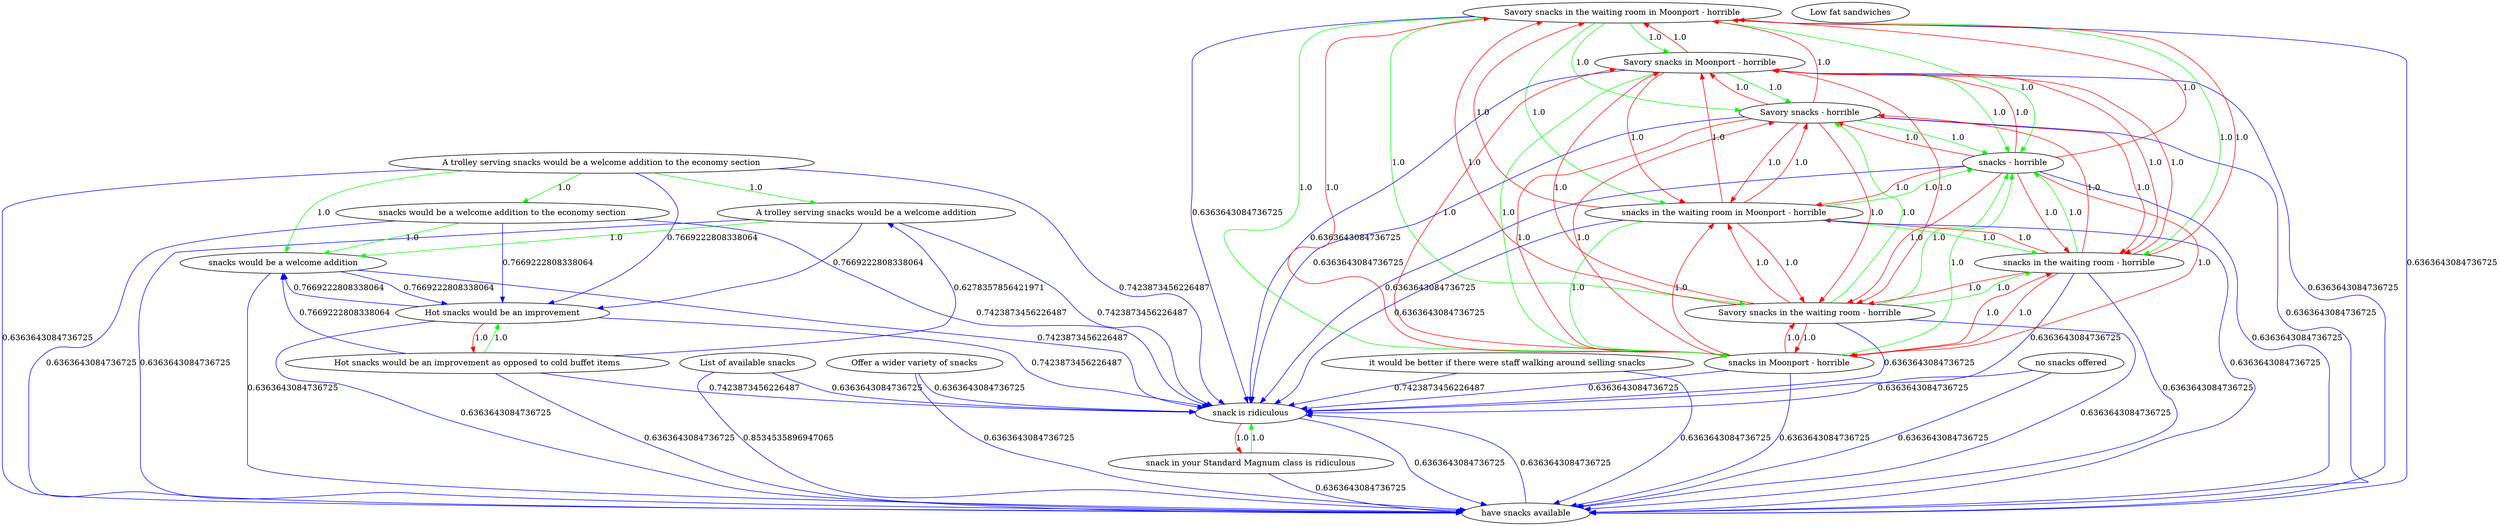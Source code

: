 digraph rawGraph {
"A trolley serving snacks would be a welcome addition to the economy section";"A trolley serving snacks would be a welcome addition";"snacks would be a welcome addition";"snacks would be a welcome addition to the economy section";"Hot snacks would be an improvement as opposed to cold buffet items";"Hot snacks would be an improvement";"List of available snacks";"Low fat sandwiches";"Offer a wider variety of snacks";"Savory snacks in the waiting room in Moonport - horrible";"Savory snacks in Moonport - horrible";"Savory snacks - horrible";"snacks - horrible";"snacks in Moonport - horrible";"Savory snacks in the waiting room - horrible";"snacks in the waiting room - horrible";"snacks in the waiting room in Moonport - horrible";"have snacks available";"it would be better if there were staff walking around selling snacks";"no snacks offered";"snack in your Standard Magnum class is ridiculous";"snack is ridiculous";"A trolley serving snacks would be a welcome addition to the economy section" -> "A trolley serving snacks would be a welcome addition" [label=1.0] [color=green]
"A trolley serving snacks would be a welcome addition" -> "snacks would be a welcome addition" [label=1.0] [color=green]
"A trolley serving snacks would be a welcome addition to the economy section" -> "snacks would be a welcome addition to the economy section" [label=1.0] [color=green]
"snacks would be a welcome addition to the economy section" -> "snacks would be a welcome addition" [label=1.0] [color=green]
"A trolley serving snacks would be a welcome addition to the economy section" -> "snacks would be a welcome addition" [label=1.0] [color=green]
"Hot snacks would be an improvement as opposed to cold buffet items" -> "Hot snacks would be an improvement" [label=1.0] [color=green]
"Hot snacks would be an improvement" -> "Hot snacks would be an improvement as opposed to cold buffet items" [label=1.0] [color=red]
"snacks would be a welcome addition" -> "Hot snacks would be an improvement" [label=0.7669222808338064] [color=blue]
"Hot snacks would be an improvement" -> "snacks would be a welcome addition" [label=0.7669222808338064] [color=blue]
"Hot snacks would be an improvement as opposed to cold buffet items" -> "A trolley serving snacks would be a welcome addition" [label=0.6278357856421971] [color=blue]
"A trolley serving snacks would be a welcome addition to the economy section" -> "Hot snacks would be an improvement" [label=0.7669222808338064] [color=blue]
"Hot snacks would be an improvement as opposed to cold buffet items" -> "snacks would be a welcome addition" [label=0.7669222808338064] [color=blue]
"Savory snacks in the waiting room in Moonport - horrible" -> "Savory snacks in Moonport - horrible" [label=1.0] [color=green]
"Savory snacks in Moonport - horrible" -> "Savory snacks - horrible" [label=1.0] [color=green]
"Savory snacks - horrible" -> "snacks - horrible" [label=1.0] [color=green]
"Savory snacks in Moonport - horrible" -> "snacks in Moonport - horrible" [label=1.0] [color=green]
"snacks in Moonport - horrible" -> "snacks - horrible" [label=1.0] [color=green]
"Savory snacks in the waiting room in Moonport - horrible" -> "Savory snacks in the waiting room - horrible" [label=1.0] [color=green]
"Savory snacks in the waiting room - horrible" -> "Savory snacks - horrible" [label=1.0] [color=green]
"Savory snacks in the waiting room - horrible" -> "snacks in the waiting room - horrible" [label=1.0] [color=green]
"snacks in the waiting room - horrible" -> "snacks - horrible" [label=1.0] [color=green]
"Savory snacks in the waiting room in Moonport - horrible" -> "snacks in the waiting room in Moonport - horrible" [label=1.0] [color=green]
"snacks in the waiting room in Moonport - horrible" -> "snacks in Moonport - horrible" [label=1.0] [color=green]
"snacks in the waiting room in Moonport - horrible" -> "snacks in the waiting room - horrible" [label=1.0] [color=green]
"Savory snacks in the waiting room in Moonport - horrible" -> "snacks in Moonport - horrible" [label=1.0] [color=green]
"Savory snacks in the waiting room in Moonport - horrible" -> "Savory snacks - horrible" [label=1.0] [color=green]
"Savory snacks in the waiting room in Moonport - horrible" -> "snacks in the waiting room - horrible" [label=1.0] [color=green]
"Savory snacks in Moonport - horrible" -> "snacks - horrible" [label=1.0] [color=green]
"Savory snacks in the waiting room - horrible" -> "snacks - horrible" [label=1.0] [color=green]
"snacks in the waiting room in Moonport - horrible" -> "snacks - horrible" [label=1.0] [color=green]
"Savory snacks in the waiting room in Moonport - horrible" -> "snacks - horrible" [label=1.0] [color=green]
"Savory snacks in Moonport - horrible" -> "Savory snacks in the waiting room in Moonport - horrible" [label=1.0] [color=red]
"Savory snacks in Moonport - horrible" -> "Savory snacks in the waiting room - horrible" [label=1.0] [color=red]
"Savory snacks in Moonport - horrible" -> "snacks in the waiting room - horrible" [label=1.0] [color=red]
"Savory snacks in Moonport - horrible" -> "snacks in the waiting room in Moonport - horrible" [label=1.0] [color=red]
"Savory snacks - horrible" -> "Savory snacks in the waiting room in Moonport - horrible" [label=1.0] [color=red]
"Savory snacks - horrible" -> "Savory snacks in Moonport - horrible" [label=1.0] [color=red]
"Savory snacks - horrible" -> "snacks in Moonport - horrible" [label=1.0] [color=red]
"Savory snacks - horrible" -> "Savory snacks in the waiting room - horrible" [label=1.0] [color=red]
"Savory snacks - horrible" -> "snacks in the waiting room - horrible" [label=1.0] [color=red]
"Savory snacks - horrible" -> "snacks in the waiting room in Moonport - horrible" [label=1.0] [color=red]
"snacks - horrible" -> "Savory snacks in the waiting room in Moonport - horrible" [label=1.0] [color=red]
"snacks - horrible" -> "Savory snacks in Moonport - horrible" [label=1.0] [color=red]
"snacks - horrible" -> "Savory snacks - horrible" [label=1.0] [color=red]
"snacks - horrible" -> "snacks in Moonport - horrible" [label=1.0] [color=red]
"snacks - horrible" -> "Savory snacks in the waiting room - horrible" [label=1.0] [color=red]
"snacks - horrible" -> "snacks in the waiting room - horrible" [label=1.0] [color=red]
"snacks - horrible" -> "snacks in the waiting room in Moonport - horrible" [label=1.0] [color=red]
"snacks in Moonport - horrible" -> "Savory snacks in the waiting room in Moonport - horrible" [label=1.0] [color=red]
"snacks in Moonport - horrible" -> "Savory snacks in Moonport - horrible" [label=1.0] [color=red]
"snacks in Moonport - horrible" -> "Savory snacks - horrible" [label=1.0] [color=red]
"snacks in Moonport - horrible" -> "Savory snacks in the waiting room - horrible" [label=1.0] [color=red]
"snacks in Moonport - horrible" -> "snacks in the waiting room - horrible" [label=1.0] [color=red]
"snacks in Moonport - horrible" -> "snacks in the waiting room in Moonport - horrible" [label=1.0] [color=red]
"Savory snacks in the waiting room - horrible" -> "Savory snacks in the waiting room in Moonport - horrible" [label=1.0] [color=red]
"Savory snacks in the waiting room - horrible" -> "Savory snacks in Moonport - horrible" [label=1.0] [color=red]
"Savory snacks in the waiting room - horrible" -> "snacks in Moonport - horrible" [label=1.0] [color=red]
"Savory snacks in the waiting room - horrible" -> "snacks in the waiting room in Moonport - horrible" [label=1.0] [color=red]
"snacks in the waiting room - horrible" -> "Savory snacks in the waiting room in Moonport - horrible" [label=1.0] [color=red]
"snacks in the waiting room - horrible" -> "Savory snacks in Moonport - horrible" [label=1.0] [color=red]
"snacks in the waiting room - horrible" -> "Savory snacks - horrible" [label=1.0] [color=red]
"snacks in the waiting room - horrible" -> "snacks in Moonport - horrible" [label=1.0] [color=red]
"snacks in the waiting room - horrible" -> "Savory snacks in the waiting room - horrible" [label=1.0] [color=red]
"snacks in the waiting room - horrible" -> "snacks in the waiting room in Moonport - horrible" [label=1.0] [color=red]
"snacks in the waiting room in Moonport - horrible" -> "Savory snacks in the waiting room in Moonport - horrible" [label=1.0] [color=red]
"snacks in the waiting room in Moonport - horrible" -> "Savory snacks in Moonport - horrible" [label=1.0] [color=red]
"snacks in the waiting room in Moonport - horrible" -> "Savory snacks - horrible" [label=1.0] [color=red]
"snacks in the waiting room in Moonport - horrible" -> "Savory snacks in the waiting room - horrible" [label=1.0] [color=red]
"List of available snacks" -> "have snacks available" [label=0.8534535896947065] [color=blue]
"Offer a wider variety of snacks" -> "have snacks available" [label=0.6363643084736725] [color=blue]
"Hot snacks would be an improvement" -> "have snacks available" [label=0.6363643084736725] [color=blue]
"snacks - horrible" -> "have snacks available" [label=0.6363643084736725] [color=blue]
"snacks would be a welcome addition" -> "have snacks available" [label=0.6363643084736725] [color=blue]
"A trolley serving snacks would be a welcome addition to the economy section" -> "have snacks available" [label=0.6363643084736725] [color=blue]
"Hot snacks would be an improvement as opposed to cold buffet items" -> "have snacks available" [label=0.6363643084736725] [color=blue]
"Savory snacks in the waiting room in Moonport - horrible" -> "have snacks available" [label=0.6363643084736725] [color=blue]
"Savory snacks in Moonport - horrible" -> "have snacks available" [label=0.6363643084736725] [color=blue]
"Savory snacks - horrible" -> "have snacks available" [label=0.6363643084736725] [color=blue]
"Savory snacks in the waiting room - horrible" -> "have snacks available" [label=0.6363643084736725] [color=blue]
"it would be better if there were staff walking around selling snacks" -> "have snacks available" [label=0.6363643084736725] [color=blue]
"no snacks offered" -> "have snacks available" [label=0.6363643084736725] [color=blue]
"snack in your Standard Magnum class is ridiculous" -> "snack is ridiculous" [label=1.0] [color=green]
"snack is ridiculous" -> "snack in your Standard Magnum class is ridiculous" [label=1.0] [color=red]
"no snacks offered" -> "snack is ridiculous" [label=0.6363643084736725] [color=blue]
"List of available snacks" -> "snack is ridiculous" [label=0.6363643084736725] [color=blue]
"it would be better if there were staff walking around selling snacks" -> "snack is ridiculous" [label=0.7423873456226487] [color=blue]
"Offer a wider variety of snacks" -> "snack is ridiculous" [label=0.6363643084736725] [color=blue]
"Hot snacks would be an improvement" -> "snack is ridiculous" [label=0.7423873456226487] [color=blue]
"have snacks available" -> "snack is ridiculous" [label=0.6363643084736725] [color=blue]
"snack is ridiculous" -> "have snacks available" [label=0.6363643084736725] [color=blue]
"snacks - horrible" -> "snack is ridiculous" [label=0.6363643084736725] [color=blue]
"snacks would be a welcome addition" -> "snack is ridiculous" [label=0.7423873456226487] [color=blue]
"A trolley serving snacks would be a welcome addition to the economy section" -> "snack is ridiculous" [label=0.7423873456226487] [color=blue]
"A trolley serving snacks would be a welcome addition" -> "Hot snacks would be an improvement" [label=0.7669222808338064] [color=blue]
"A trolley serving snacks would be a welcome addition" -> "snack is ridiculous" [label=0.7423873456226487] [color=blue]
"A trolley serving snacks would be a welcome addition" -> "have snacks available" [label=0.6363643084736725] [color=blue]
"snacks would be a welcome addition to the economy section" -> "Hot snacks would be an improvement" [label=0.7669222808338064] [color=blue]
"snacks would be a welcome addition to the economy section" -> "snack is ridiculous" [label=0.7423873456226487] [color=blue]
"snacks would be a welcome addition to the economy section" -> "have snacks available" [label=0.6363643084736725] [color=blue]
"Hot snacks would be an improvement as opposed to cold buffet items" -> "snack is ridiculous" [label=0.7423873456226487] [color=blue]
"Savory snacks in the waiting room in Moonport - horrible" -> "snack is ridiculous" [label=0.6363643084736725] [color=blue]
"Savory snacks in Moonport - horrible" -> "snack is ridiculous" [label=0.6363643084736725] [color=blue]
"Savory snacks - horrible" -> "snack is ridiculous" [label=0.6363643084736725] [color=blue]
"snacks in Moonport - horrible" -> "snack is ridiculous" [label=0.6363643084736725] [color=blue]
"snacks in Moonport - horrible" -> "have snacks available" [label=0.6363643084736725] [color=blue]
"Savory snacks in the waiting room - horrible" -> "snack is ridiculous" [label=0.6363643084736725] [color=blue]
"snacks in the waiting room - horrible" -> "snack is ridiculous" [label=0.6363643084736725] [color=blue]
"snacks in the waiting room - horrible" -> "have snacks available" [label=0.6363643084736725] [color=blue]
"snacks in the waiting room in Moonport - horrible" -> "snack is ridiculous" [label=0.6363643084736725] [color=blue]
"snacks in the waiting room in Moonport - horrible" -> "have snacks available" [label=0.6363643084736725] [color=blue]
"snack in your Standard Magnum class is ridiculous" -> "have snacks available" [label=0.6363643084736725] [color=blue]
}